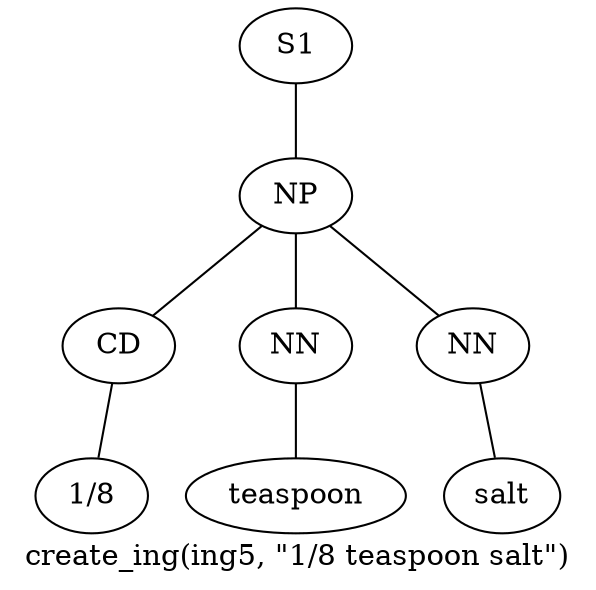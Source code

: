 graph SyntaxGraph {
	label = "create_ing(ing5, \"1/8 teaspoon salt\")";
	Node0 [label="S1"];
	Node1 [label="NP"];
	Node2 [label="CD"];
	Node3 [label="1/8"];
	Node4 [label="NN"];
	Node5 [label="teaspoon"];
	Node6 [label="NN"];
	Node7 [label="salt"];

	Node0 -- Node1;
	Node1 -- Node2;
	Node1 -- Node4;
	Node1 -- Node6;
	Node2 -- Node3;
	Node4 -- Node5;
	Node6 -- Node7;
}